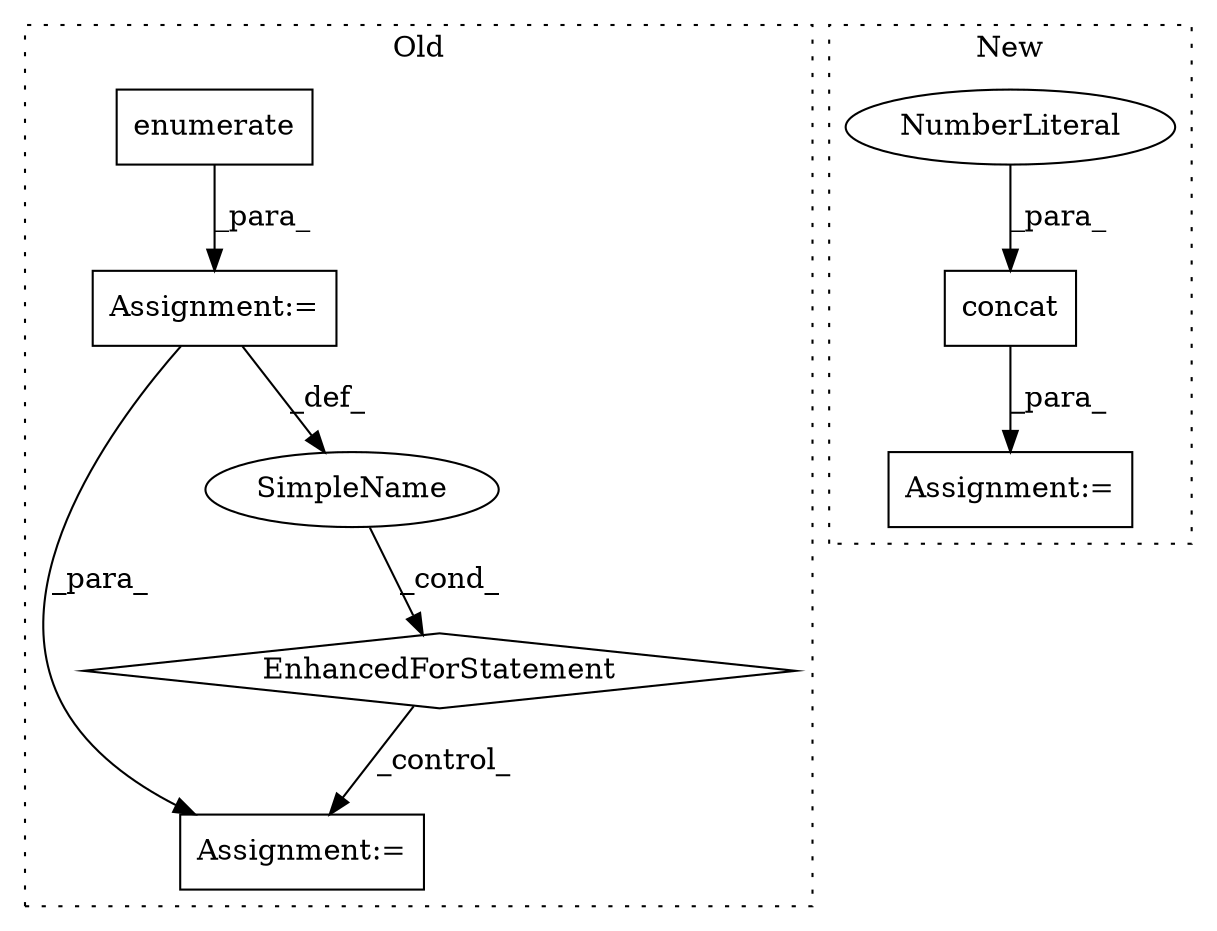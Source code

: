 digraph G {
subgraph cluster0 {
1 [label="enumerate" a="32" s="2265,2300" l="10,1" shape="box"];
3 [label="Assignment:=" a="7" s="2187,2301" l="63,2" shape="box"];
4 [label="EnhancedForStatement" a="70" s="2187,2301" l="63,2" shape="diamond"];
7 [label="Assignment:=" a="7" s="2311,2399" l="57,2" shape="box"];
8 [label="SimpleName" a="42" s="2254" l="8" shape="ellipse"];
label = "Old";
style="dotted";
}
subgraph cluster1 {
2 [label="concat" a="32" s="2329,2353" l="7,1" shape="box"];
5 [label="NumberLiteral" a="34" s="2347" l="1" shape="ellipse"];
6 [label="Assignment:=" a="7" s="2321" l="1" shape="box"];
label = "New";
style="dotted";
}
1 -> 3 [label="_para_"];
2 -> 6 [label="_para_"];
3 -> 7 [label="_para_"];
3 -> 8 [label="_def_"];
4 -> 7 [label="_control_"];
5 -> 2 [label="_para_"];
8 -> 4 [label="_cond_"];
}